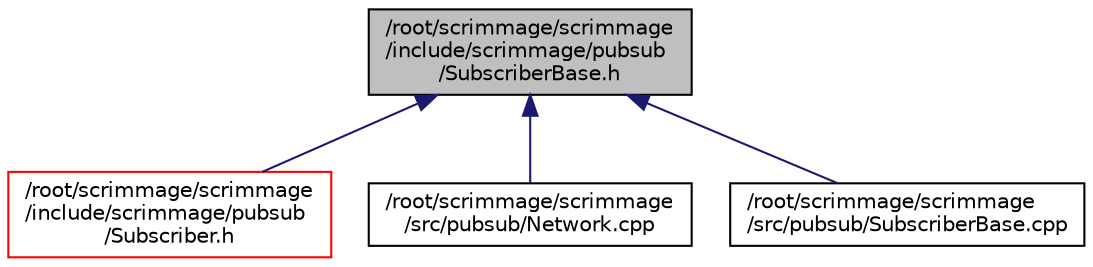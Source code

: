 digraph "/root/scrimmage/scrimmage/include/scrimmage/pubsub/SubscriberBase.h"
{
 // LATEX_PDF_SIZE
  edge [fontname="Helvetica",fontsize="10",labelfontname="Helvetica",labelfontsize="10"];
  node [fontname="Helvetica",fontsize="10",shape=record];
  Node1 [label="/root/scrimmage/scrimmage\l/include/scrimmage/pubsub\l/SubscriberBase.h",height=0.2,width=0.4,color="black", fillcolor="grey75", style="filled", fontcolor="black",tooltip="Brief file description."];
  Node1 -> Node2 [dir="back",color="midnightblue",fontsize="10",style="solid",fontname="Helvetica"];
  Node2 [label="/root/scrimmage/scrimmage\l/include/scrimmage/pubsub\l/Subscriber.h",height=0.2,width=0.4,color="red", fillcolor="white", style="filled",URL="$Subscriber_8h.html",tooltip="Brief file description."];
  Node1 -> Node210 [dir="back",color="midnightblue",fontsize="10",style="solid",fontname="Helvetica"];
  Node210 [label="/root/scrimmage/scrimmage\l/src/pubsub/Network.cpp",height=0.2,width=0.4,color="black", fillcolor="white", style="filled",URL="$Network_8cpp.html",tooltip="Brief file description."];
  Node1 -> Node277 [dir="back",color="midnightblue",fontsize="10",style="solid",fontname="Helvetica"];
  Node277 [label="/root/scrimmage/scrimmage\l/src/pubsub/SubscriberBase.cpp",height=0.2,width=0.4,color="black", fillcolor="white", style="filled",URL="$SubscriberBase_8cpp.html",tooltip="Brief file description."];
}

